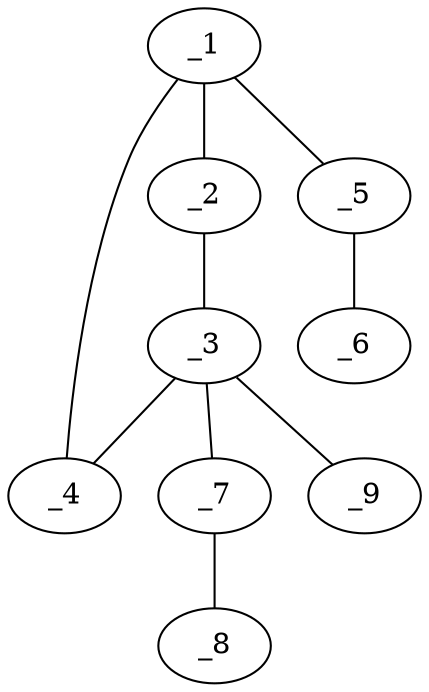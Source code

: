 graph molid625196 {
	_1	 [charge=0,
		chem=1,
		symbol="C  ",
		x="3.5",
		y="-0.2741"];
	_2	 [charge=0,
		chem=1,
		symbol="C  ",
		x="4.2071",
		y="0.433"];
	_1 -- _2	 [valence=1];
	_4	 [charge=0,
		chem=1,
		symbol="C  ",
		x="4.2071",
		y="-0.9812"];
	_1 -- _4	 [valence=1];
	_5	 [charge=0,
		chem=2,
		symbol="O  ",
		x="2.5",
		y="-0.2741"];
	_1 -- _5	 [valence=1];
	_3	 [charge=0,
		chem=1,
		symbol="C  ",
		x="4.9142",
		y="-0.2741"];
	_2 -- _3	 [valence=1];
	_3 -- _4	 [valence=1];
	_7	 [charge=0,
		chem=1,
		symbol="C  ",
		x="5.6213",
		y="0.433"];
	_3 -- _7	 [valence=1];
	_9	 [charge=0,
		chem=10,
		symbol="Br ",
		x="5.6213",
		y="-0.9812"];
	_3 -- _9	 [valence=1];
	_6	 [charge=0,
		chem=1,
		symbol="C  ",
		x=2,
		y="-1.1401"];
	_5 -- _6	 [valence=1];
	_8	 [charge=0,
		chem=4,
		symbol="N  ",
		x="6.3284",
		y="1.1401"];
	_7 -- _8	 [valence=3];
}
